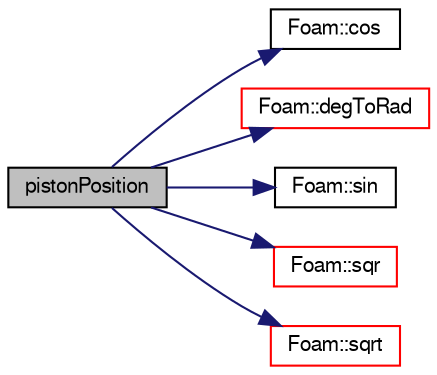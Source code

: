 digraph "pistonPosition"
{
  bgcolor="transparent";
  edge [fontname="FreeSans",fontsize="10",labelfontname="FreeSans",labelfontsize="10"];
  node [fontname="FreeSans",fontsize="10",shape=record];
  rankdir="LR";
  Node1 [label="pistonPosition",height=0.2,width=0.4,color="black", fillcolor="grey75", style="filled" fontcolor="black"];
  Node1 -> Node2 [color="midnightblue",fontsize="10",style="solid",fontname="FreeSans"];
  Node2 [label="Foam::cos",height=0.2,width=0.4,color="black",URL="$a10237.html#aebb41a148f7cf44b63e12f69e487e49f"];
  Node1 -> Node3 [color="midnightblue",fontsize="10",style="solid",fontname="FreeSans"];
  Node3 [label="Foam::degToRad",height=0.2,width=0.4,color="red",URL="$a10237.html#af706f965be4d1457b0f1e7fade1c0118",tooltip="Conversion from degrees to radians. "];
  Node1 -> Node4 [color="midnightblue",fontsize="10",style="solid",fontname="FreeSans"];
  Node4 [label="Foam::sin",height=0.2,width=0.4,color="black",URL="$a10237.html#a4517d680df5510934705011b30dcefa6"];
  Node1 -> Node5 [color="midnightblue",fontsize="10",style="solid",fontname="FreeSans"];
  Node5 [label="Foam::sqr",height=0.2,width=0.4,color="red",URL="$a10237.html#a277dc11c581d53826ab5090b08f3b17b"];
  Node1 -> Node6 [color="midnightblue",fontsize="10",style="solid",fontname="FreeSans"];
  Node6 [label="Foam::sqrt",height=0.2,width=0.4,color="red",URL="$a10237.html#a8616bd62eebf2342a80222fecb1bda71"];
}
